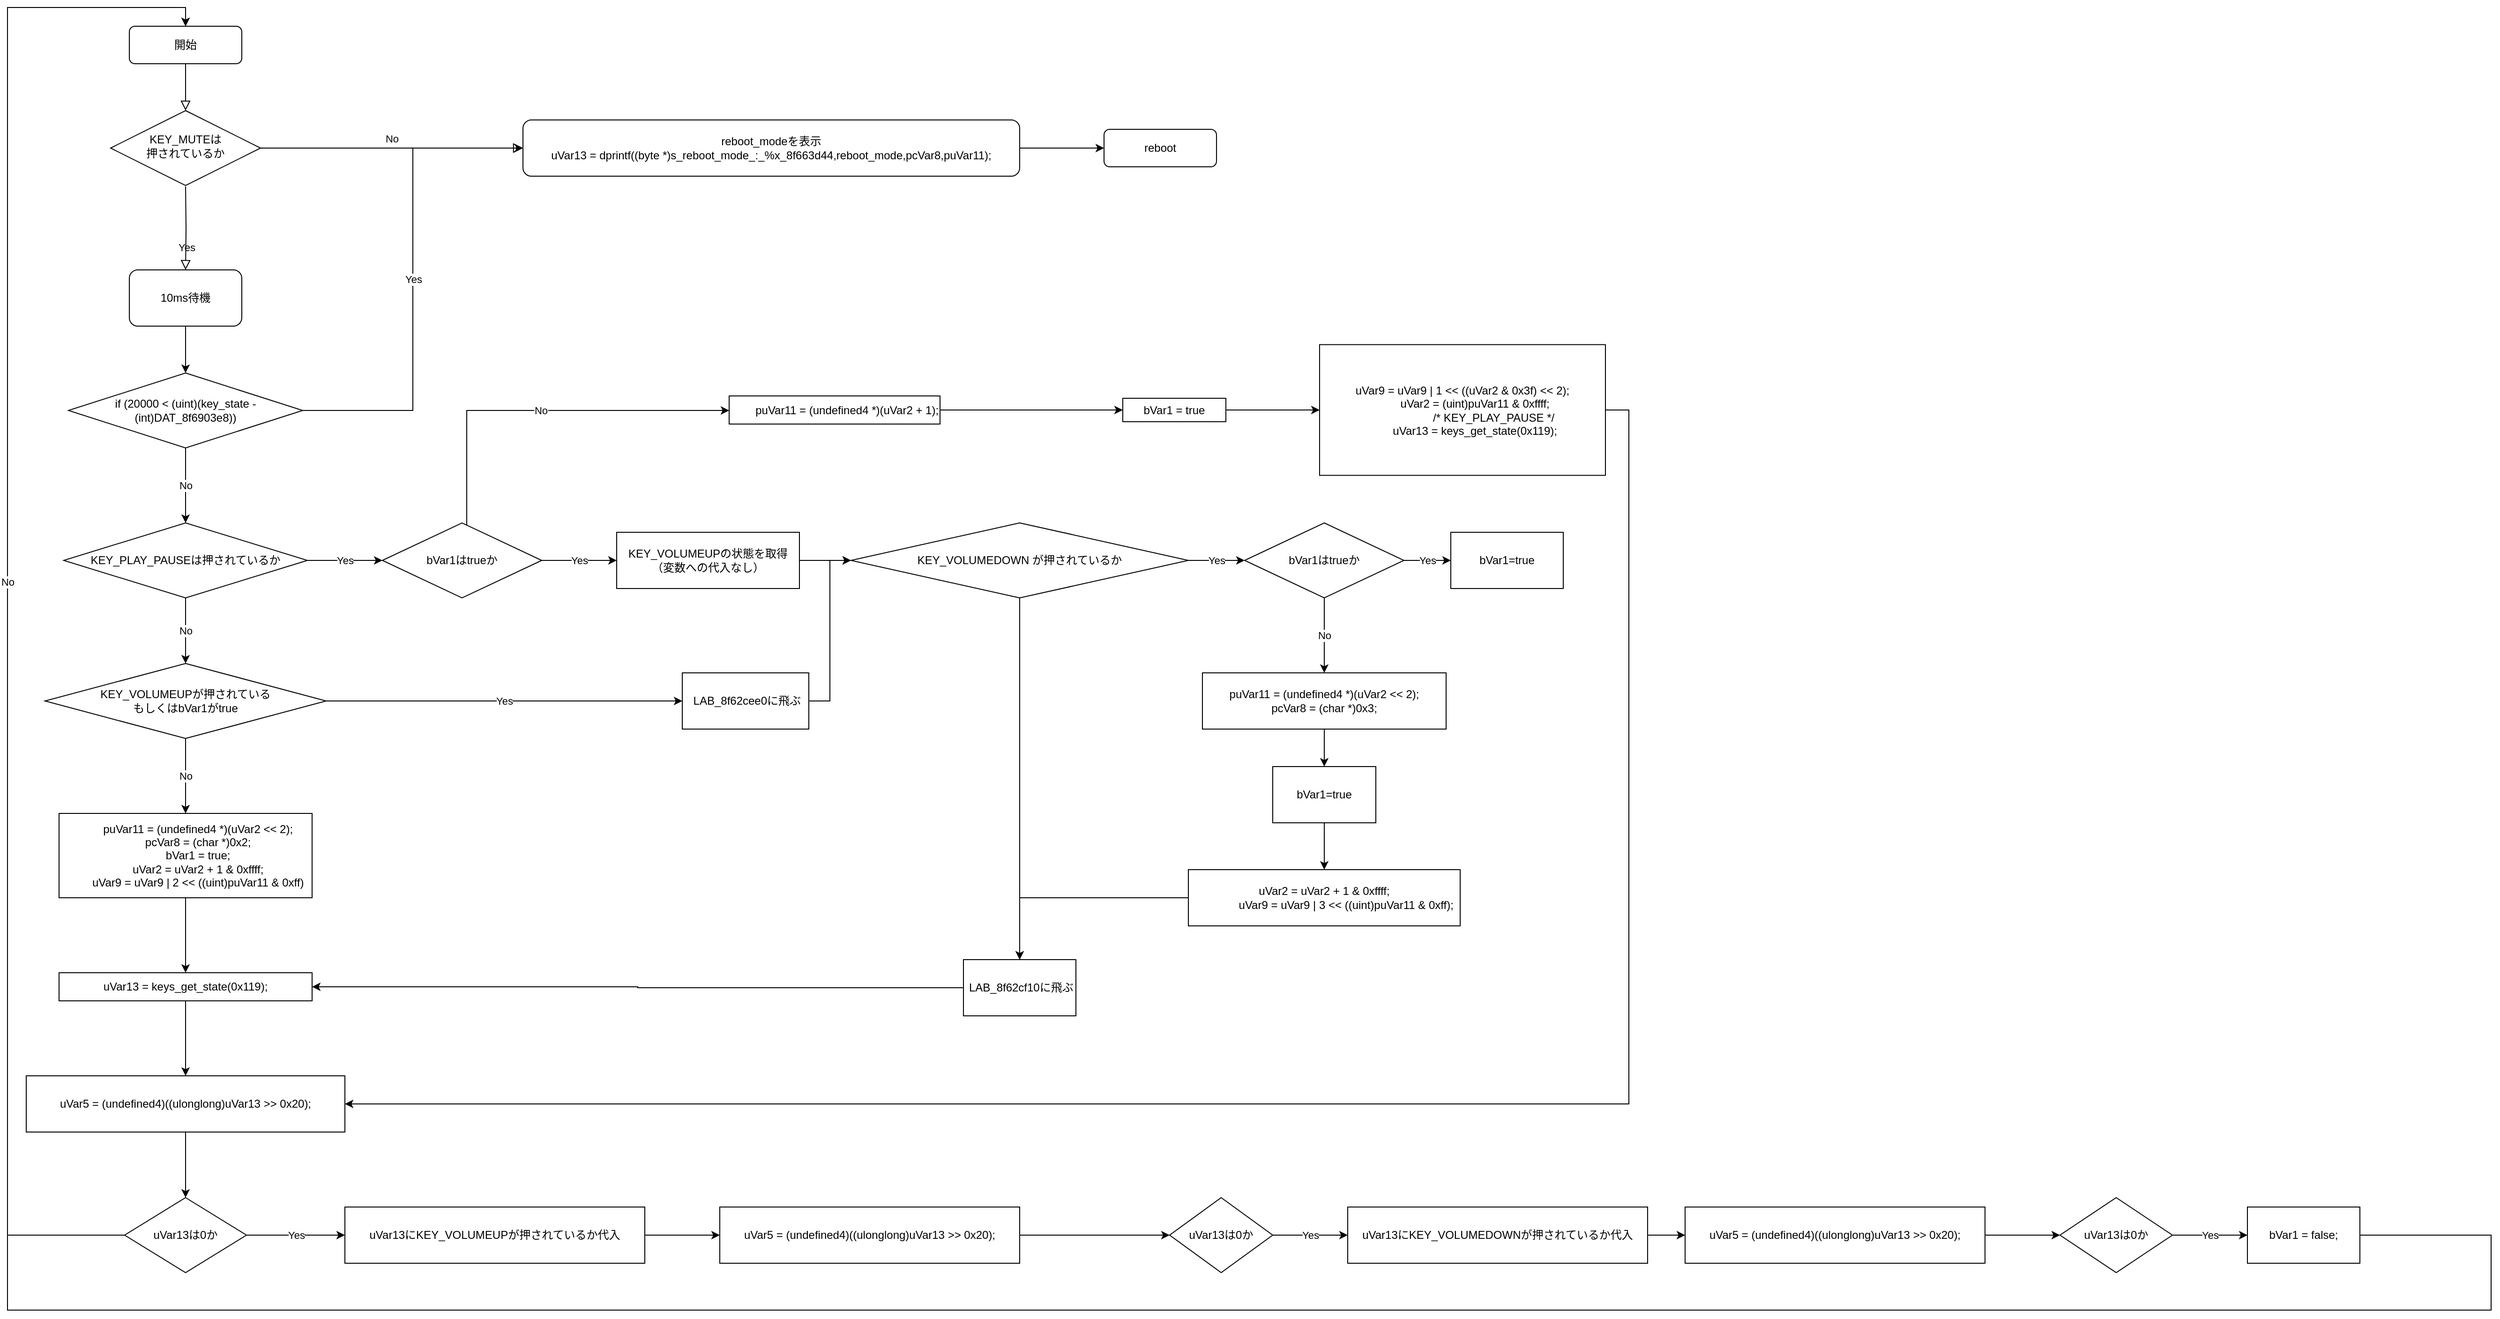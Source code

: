 <mxfile version="22.0.4" type="github">
  <diagram id="C5RBs43oDa-KdzZeNtuy" name="Page-1">
    <mxGraphModel dx="993" dy="610" grid="1" gridSize="10" guides="1" tooltips="1" connect="1" arrows="1" fold="1" page="1" pageScale="1" pageWidth="827" pageHeight="1169" math="0" shadow="0">
      <root>
        <mxCell id="WIyWlLk6GJQsqaUBKTNV-0" />
        <mxCell id="WIyWlLk6GJQsqaUBKTNV-1" parent="WIyWlLk6GJQsqaUBKTNV-0" />
        <mxCell id="WIyWlLk6GJQsqaUBKTNV-2" value="" style="rounded=0;html=1;jettySize=auto;orthogonalLoop=1;fontSize=11;endArrow=block;endFill=0;endSize=8;strokeWidth=1;shadow=0;labelBackgroundColor=none;edgeStyle=orthogonalEdgeStyle;" parent="WIyWlLk6GJQsqaUBKTNV-1" source="WIyWlLk6GJQsqaUBKTNV-3" target="WIyWlLk6GJQsqaUBKTNV-6" edge="1">
          <mxGeometry relative="1" as="geometry" />
        </mxCell>
        <mxCell id="WIyWlLk6GJQsqaUBKTNV-3" value="開始" style="rounded=1;whiteSpace=wrap;html=1;fontSize=12;glass=0;strokeWidth=1;shadow=0;" parent="WIyWlLk6GJQsqaUBKTNV-1" vertex="1">
          <mxGeometry x="160" y="80" width="120" height="40" as="geometry" />
        </mxCell>
        <mxCell id="WIyWlLk6GJQsqaUBKTNV-4" value="Yes" style="rounded=0;html=1;jettySize=auto;orthogonalLoop=1;fontSize=11;endArrow=block;endFill=0;endSize=8;strokeWidth=1;shadow=0;labelBackgroundColor=none;edgeStyle=orthogonalEdgeStyle;entryX=0.5;entryY=0;entryDx=0;entryDy=0;" parent="WIyWlLk6GJQsqaUBKTNV-1" edge="1" target="mHrnO-NyLw_LbCR-K3jb-0">
          <mxGeometry y="20" relative="1" as="geometry">
            <mxPoint as="offset" />
            <mxPoint x="220" y="251" as="sourcePoint" />
            <mxPoint x="220" y="360" as="targetPoint" />
          </mxGeometry>
        </mxCell>
        <mxCell id="WIyWlLk6GJQsqaUBKTNV-5" value="No" style="edgeStyle=orthogonalEdgeStyle;rounded=0;html=1;jettySize=auto;orthogonalLoop=1;fontSize=11;endArrow=block;endFill=0;endSize=8;strokeWidth=1;shadow=0;labelBackgroundColor=none;" parent="WIyWlLk6GJQsqaUBKTNV-1" source="WIyWlLk6GJQsqaUBKTNV-6" target="WIyWlLk6GJQsqaUBKTNV-7" edge="1">
          <mxGeometry y="10" relative="1" as="geometry">
            <mxPoint as="offset" />
          </mxGeometry>
        </mxCell>
        <mxCell id="XzkZrGU55AZtiZEeNPH7-4" style="edgeStyle=orthogonalEdgeStyle;rounded=0;orthogonalLoop=1;jettySize=auto;html=1;exitX=1;exitY=0.5;exitDx=0;exitDy=0;" parent="WIyWlLk6GJQsqaUBKTNV-1" source="WIyWlLk6GJQsqaUBKTNV-6" edge="1">
          <mxGeometry relative="1" as="geometry">
            <mxPoint x="280" y="220" as="targetPoint" />
          </mxGeometry>
        </mxCell>
        <mxCell id="WIyWlLk6GJQsqaUBKTNV-6" value="KEY_MUTEは&lt;br&gt;押されているか" style="rhombus;whiteSpace=wrap;html=1;shadow=0;fontFamily=Helvetica;fontSize=12;align=center;strokeWidth=1;spacing=6;spacingTop=-4;" parent="WIyWlLk6GJQsqaUBKTNV-1" vertex="1">
          <mxGeometry x="140" y="170" width="160" height="80" as="geometry" />
        </mxCell>
        <mxCell id="XzkZrGU55AZtiZEeNPH7-3" value="" style="edgeStyle=orthogonalEdgeStyle;rounded=0;orthogonalLoop=1;jettySize=auto;html=1;" parent="WIyWlLk6GJQsqaUBKTNV-1" source="WIyWlLk6GJQsqaUBKTNV-7" target="XzkZrGU55AZtiZEeNPH7-2" edge="1">
          <mxGeometry relative="1" as="geometry" />
        </mxCell>
        <mxCell id="WIyWlLk6GJQsqaUBKTNV-7" value="reboot_modeを表示&lt;br&gt;uVar13 = dprintf((byte *)s_reboot_mode_:_%x_8f663d44,reboot_mode,pcVar8,puVar11);" style="rounded=1;whiteSpace=wrap;html=1;fontSize=12;glass=0;strokeWidth=1;shadow=0;" parent="WIyWlLk6GJQsqaUBKTNV-1" vertex="1">
          <mxGeometry x="580" y="180" width="530" height="60" as="geometry" />
        </mxCell>
        <mxCell id="XzkZrGU55AZtiZEeNPH7-2" value="reboot" style="rounded=1;whiteSpace=wrap;html=1;fontSize=12;glass=0;strokeWidth=1;shadow=0;" parent="WIyWlLk6GJQsqaUBKTNV-1" vertex="1">
          <mxGeometry x="1200" y="190" width="120" height="40" as="geometry" />
        </mxCell>
        <mxCell id="mHrnO-NyLw_LbCR-K3jb-9" value="" style="edgeStyle=orthogonalEdgeStyle;rounded=0;orthogonalLoop=1;jettySize=auto;html=1;" edge="1" parent="WIyWlLk6GJQsqaUBKTNV-1" source="mHrnO-NyLw_LbCR-K3jb-0" target="mHrnO-NyLw_LbCR-K3jb-8">
          <mxGeometry relative="1" as="geometry" />
        </mxCell>
        <mxCell id="mHrnO-NyLw_LbCR-K3jb-0" value="10ms待機" style="rounded=1;whiteSpace=wrap;html=1;" vertex="1" parent="WIyWlLk6GJQsqaUBKTNV-1">
          <mxGeometry x="160" y="340" width="120" height="60" as="geometry" />
        </mxCell>
        <mxCell id="mHrnO-NyLw_LbCR-K3jb-13" value="No" style="edgeStyle=orthogonalEdgeStyle;rounded=0;orthogonalLoop=1;jettySize=auto;html=1;entryX=0;entryY=0.5;entryDx=0;entryDy=0;" edge="1" parent="WIyWlLk6GJQsqaUBKTNV-1" source="mHrnO-NyLw_LbCR-K3jb-8" target="mHrnO-NyLw_LbCR-K3jb-15">
          <mxGeometry relative="1" as="geometry">
            <mxPoint x="220" y="600" as="targetPoint" />
          </mxGeometry>
        </mxCell>
        <mxCell id="mHrnO-NyLw_LbCR-K3jb-14" value="Yes" style="edgeStyle=orthogonalEdgeStyle;rounded=0;orthogonalLoop=1;jettySize=auto;html=1;exitX=1;exitY=0.5;exitDx=0;exitDy=0;entryX=0;entryY=0.5;entryDx=0;entryDy=0;" edge="1" parent="WIyWlLk6GJQsqaUBKTNV-1" source="mHrnO-NyLw_LbCR-K3jb-8" target="WIyWlLk6GJQsqaUBKTNV-7">
          <mxGeometry relative="1" as="geometry" />
        </mxCell>
        <mxCell id="mHrnO-NyLw_LbCR-K3jb-8" value="if (20000 &amp;lt; (uint)(key_state - (int)DAT_8f6903e8))" style="rhombus;whiteSpace=wrap;html=1;" vertex="1" parent="WIyWlLk6GJQsqaUBKTNV-1">
          <mxGeometry x="95" y="450" width="250" height="80" as="geometry" />
        </mxCell>
        <mxCell id="mHrnO-NyLw_LbCR-K3jb-17" value="No" style="edgeStyle=orthogonalEdgeStyle;rounded=0;orthogonalLoop=1;jettySize=auto;html=1;" edge="1" parent="WIyWlLk6GJQsqaUBKTNV-1" source="mHrnO-NyLw_LbCR-K3jb-15" target="mHrnO-NyLw_LbCR-K3jb-16">
          <mxGeometry relative="1" as="geometry" />
        </mxCell>
        <mxCell id="mHrnO-NyLw_LbCR-K3jb-25" value="Yes" style="edgeStyle=orthogonalEdgeStyle;rounded=0;orthogonalLoop=1;jettySize=auto;html=1;" edge="1" parent="WIyWlLk6GJQsqaUBKTNV-1" source="mHrnO-NyLw_LbCR-K3jb-15" target="mHrnO-NyLw_LbCR-K3jb-24">
          <mxGeometry relative="1" as="geometry" />
        </mxCell>
        <mxCell id="mHrnO-NyLw_LbCR-K3jb-15" value="KEY_PLAY_PAUSEは押されているか" style="rhombus;whiteSpace=wrap;html=1;direction=south;" vertex="1" parent="WIyWlLk6GJQsqaUBKTNV-1">
          <mxGeometry x="90" y="610" width="260" height="80" as="geometry" />
        </mxCell>
        <mxCell id="mHrnO-NyLw_LbCR-K3jb-19" value="No" style="edgeStyle=orthogonalEdgeStyle;rounded=0;orthogonalLoop=1;jettySize=auto;html=1;" edge="1" parent="WIyWlLk6GJQsqaUBKTNV-1" source="mHrnO-NyLw_LbCR-K3jb-16" target="mHrnO-NyLw_LbCR-K3jb-18">
          <mxGeometry relative="1" as="geometry" />
        </mxCell>
        <mxCell id="mHrnO-NyLw_LbCR-K3jb-21" value="Yes" style="edgeStyle=orthogonalEdgeStyle;rounded=0;orthogonalLoop=1;jettySize=auto;html=1;" edge="1" parent="WIyWlLk6GJQsqaUBKTNV-1" source="mHrnO-NyLw_LbCR-K3jb-16" target="mHrnO-NyLw_LbCR-K3jb-20">
          <mxGeometry relative="1" as="geometry" />
        </mxCell>
        <mxCell id="mHrnO-NyLw_LbCR-K3jb-16" value="KEY_VOLUMEUPが押されている&lt;br&gt;もしくはbVar1がtrue" style="rhombus;whiteSpace=wrap;html=1;" vertex="1" parent="WIyWlLk6GJQsqaUBKTNV-1">
          <mxGeometry x="70" y="760" width="300" height="80" as="geometry" />
        </mxCell>
        <mxCell id="mHrnO-NyLw_LbCR-K3jb-23" value="" style="edgeStyle=orthogonalEdgeStyle;rounded=0;orthogonalLoop=1;jettySize=auto;html=1;" edge="1" parent="WIyWlLk6GJQsqaUBKTNV-1" source="mHrnO-NyLw_LbCR-K3jb-18" target="mHrnO-NyLw_LbCR-K3jb-22">
          <mxGeometry relative="1" as="geometry" />
        </mxCell>
        <mxCell id="mHrnO-NyLw_LbCR-K3jb-18" value="&lt;div&gt;&amp;nbsp; &amp;nbsp; &amp;nbsp; &amp;nbsp; puVar11 = (undefined4 *)(uVar2 &amp;lt;&amp;lt; 2);&lt;/div&gt;&lt;div&gt;&amp;nbsp; &amp;nbsp; &amp;nbsp; &amp;nbsp; pcVar8 = (char *)0x2;&lt;/div&gt;&lt;div&gt;&amp;nbsp; &amp;nbsp; &amp;nbsp; &amp;nbsp; bVar1 = true;&lt;/div&gt;&lt;div&gt;&amp;nbsp; &amp;nbsp; &amp;nbsp; &amp;nbsp; uVar2 = uVar2 + 1 &amp;amp; 0xffff;&lt;/div&gt;&lt;div&gt;&amp;nbsp; &amp;nbsp; &amp;nbsp; &amp;nbsp; uVar9 = uVar9 | 2 &amp;lt;&amp;lt; ((uint)puVar11 &amp;amp; 0xff)&lt;/div&gt;" style="whiteSpace=wrap;html=1;" vertex="1" parent="WIyWlLk6GJQsqaUBKTNV-1">
          <mxGeometry x="85" y="920" width="270" height="90" as="geometry" />
        </mxCell>
        <mxCell id="mHrnO-NyLw_LbCR-K3jb-45" style="edgeStyle=orthogonalEdgeStyle;rounded=0;orthogonalLoop=1;jettySize=auto;html=1;entryX=0;entryY=0.5;entryDx=0;entryDy=0;" edge="1" parent="WIyWlLk6GJQsqaUBKTNV-1" source="mHrnO-NyLw_LbCR-K3jb-20" target="mHrnO-NyLw_LbCR-K3jb-28">
          <mxGeometry relative="1" as="geometry" />
        </mxCell>
        <mxCell id="mHrnO-NyLw_LbCR-K3jb-20" value="&amp;nbsp;LAB_8f62cee0に飛ぶ" style="whiteSpace=wrap;html=1;" vertex="1" parent="WIyWlLk6GJQsqaUBKTNV-1">
          <mxGeometry x="750" y="770" width="135" height="60" as="geometry" />
        </mxCell>
        <mxCell id="mHrnO-NyLw_LbCR-K3jb-62" value="" style="edgeStyle=orthogonalEdgeStyle;rounded=0;orthogonalLoop=1;jettySize=auto;html=1;" edge="1" parent="WIyWlLk6GJQsqaUBKTNV-1" source="mHrnO-NyLw_LbCR-K3jb-22" target="mHrnO-NyLw_LbCR-K3jb-61">
          <mxGeometry relative="1" as="geometry" />
        </mxCell>
        <mxCell id="mHrnO-NyLw_LbCR-K3jb-22" value="uVar13 = keys_get_state(0x119);" style="whiteSpace=wrap;html=1;" vertex="1" parent="WIyWlLk6GJQsqaUBKTNV-1">
          <mxGeometry x="85" y="1090" width="270" height="30" as="geometry" />
        </mxCell>
        <mxCell id="mHrnO-NyLw_LbCR-K3jb-27" value="Yes" style="edgeStyle=orthogonalEdgeStyle;rounded=0;orthogonalLoop=1;jettySize=auto;html=1;" edge="1" parent="WIyWlLk6GJQsqaUBKTNV-1" source="mHrnO-NyLw_LbCR-K3jb-24" target="mHrnO-NyLw_LbCR-K3jb-26">
          <mxGeometry relative="1" as="geometry" />
        </mxCell>
        <mxCell id="mHrnO-NyLw_LbCR-K3jb-55" value="No" style="edgeStyle=orthogonalEdgeStyle;rounded=0;orthogonalLoop=1;jettySize=auto;html=1;" edge="1" parent="WIyWlLk6GJQsqaUBKTNV-1" source="mHrnO-NyLw_LbCR-K3jb-24" target="mHrnO-NyLw_LbCR-K3jb-54">
          <mxGeometry relative="1" as="geometry">
            <Array as="points">
              <mxPoint x="520" y="490" />
            </Array>
          </mxGeometry>
        </mxCell>
        <mxCell id="mHrnO-NyLw_LbCR-K3jb-24" value="bVar1はtrueか" style="rhombus;whiteSpace=wrap;html=1;direction=south;" vertex="1" parent="WIyWlLk6GJQsqaUBKTNV-1">
          <mxGeometry x="430" y="610" width="170" height="80" as="geometry" />
        </mxCell>
        <mxCell id="mHrnO-NyLw_LbCR-K3jb-29" value="" style="edgeStyle=orthogonalEdgeStyle;rounded=0;orthogonalLoop=1;jettySize=auto;html=1;" edge="1" parent="WIyWlLk6GJQsqaUBKTNV-1" source="mHrnO-NyLw_LbCR-K3jb-26" target="mHrnO-NyLw_LbCR-K3jb-28">
          <mxGeometry relative="1" as="geometry" />
        </mxCell>
        <mxCell id="mHrnO-NyLw_LbCR-K3jb-26" value="KEY_VOLUMEUPの状態を取得&lt;br&gt;（変数への代入なし）" style="whiteSpace=wrap;html=1;" vertex="1" parent="WIyWlLk6GJQsqaUBKTNV-1">
          <mxGeometry x="680" y="620" width="195" height="60" as="geometry" />
        </mxCell>
        <mxCell id="mHrnO-NyLw_LbCR-K3jb-31" value="Yes&lt;br&gt;" style="edgeStyle=orthogonalEdgeStyle;rounded=0;orthogonalLoop=1;jettySize=auto;html=1;" edge="1" parent="WIyWlLk6GJQsqaUBKTNV-1" source="mHrnO-NyLw_LbCR-K3jb-28" target="mHrnO-NyLw_LbCR-K3jb-30">
          <mxGeometry relative="1" as="geometry" />
        </mxCell>
        <mxCell id="mHrnO-NyLw_LbCR-K3jb-51" style="edgeStyle=orthogonalEdgeStyle;rounded=0;orthogonalLoop=1;jettySize=auto;html=1;entryX=0.5;entryY=0;entryDx=0;entryDy=0;" edge="1" parent="WIyWlLk6GJQsqaUBKTNV-1" source="mHrnO-NyLw_LbCR-K3jb-28" target="mHrnO-NyLw_LbCR-K3jb-40">
          <mxGeometry relative="1" as="geometry" />
        </mxCell>
        <mxCell id="mHrnO-NyLw_LbCR-K3jb-28" value="KEY_VOLUMEDOWN が押されているか" style="rhombus;whiteSpace=wrap;html=1;" vertex="1" parent="WIyWlLk6GJQsqaUBKTNV-1">
          <mxGeometry x="930" y="610" width="360" height="80" as="geometry" />
        </mxCell>
        <mxCell id="mHrnO-NyLw_LbCR-K3jb-33" value="Yes" style="edgeStyle=orthogonalEdgeStyle;rounded=0;orthogonalLoop=1;jettySize=auto;html=1;" edge="1" parent="WIyWlLk6GJQsqaUBKTNV-1" source="mHrnO-NyLw_LbCR-K3jb-30" target="mHrnO-NyLw_LbCR-K3jb-32">
          <mxGeometry relative="1" as="geometry" />
        </mxCell>
        <mxCell id="mHrnO-NyLw_LbCR-K3jb-35" value="No" style="edgeStyle=orthogonalEdgeStyle;rounded=0;orthogonalLoop=1;jettySize=auto;html=1;" edge="1" parent="WIyWlLk6GJQsqaUBKTNV-1" source="mHrnO-NyLw_LbCR-K3jb-30" target="mHrnO-NyLw_LbCR-K3jb-34">
          <mxGeometry relative="1" as="geometry" />
        </mxCell>
        <mxCell id="mHrnO-NyLw_LbCR-K3jb-30" value="bVar1はtrueか" style="rhombus;whiteSpace=wrap;html=1;" vertex="1" parent="WIyWlLk6GJQsqaUBKTNV-1">
          <mxGeometry x="1350" y="610" width="170" height="80" as="geometry" />
        </mxCell>
        <mxCell id="mHrnO-NyLw_LbCR-K3jb-32" value="bVar1=true" style="whiteSpace=wrap;html=1;" vertex="1" parent="WIyWlLk6GJQsqaUBKTNV-1">
          <mxGeometry x="1570" y="620" width="120" height="60" as="geometry" />
        </mxCell>
        <mxCell id="mHrnO-NyLw_LbCR-K3jb-37" value="" style="edgeStyle=orthogonalEdgeStyle;rounded=0;orthogonalLoop=1;jettySize=auto;html=1;" edge="1" parent="WIyWlLk6GJQsqaUBKTNV-1" source="mHrnO-NyLw_LbCR-K3jb-34" target="mHrnO-NyLw_LbCR-K3jb-36">
          <mxGeometry relative="1" as="geometry" />
        </mxCell>
        <mxCell id="mHrnO-NyLw_LbCR-K3jb-34" value="&lt;div&gt;puVar11 = (undefined4 *)(uVar2 &amp;lt;&amp;lt; 2);&lt;/div&gt;&lt;div&gt;pcVar8 = (char *)0x3;&lt;/div&gt;" style="whiteSpace=wrap;html=1;" vertex="1" parent="WIyWlLk6GJQsqaUBKTNV-1">
          <mxGeometry x="1305" y="770" width="260" height="60" as="geometry" />
        </mxCell>
        <mxCell id="mHrnO-NyLw_LbCR-K3jb-39" value="" style="edgeStyle=orthogonalEdgeStyle;rounded=0;orthogonalLoop=1;jettySize=auto;html=1;" edge="1" parent="WIyWlLk6GJQsqaUBKTNV-1" source="mHrnO-NyLw_LbCR-K3jb-36" target="mHrnO-NyLw_LbCR-K3jb-38">
          <mxGeometry relative="1" as="geometry" />
        </mxCell>
        <mxCell id="mHrnO-NyLw_LbCR-K3jb-36" value="&lt;div&gt;bVar1=true&lt;/div&gt;" style="whiteSpace=wrap;html=1;" vertex="1" parent="WIyWlLk6GJQsqaUBKTNV-1">
          <mxGeometry x="1380" y="870" width="110" height="60" as="geometry" />
        </mxCell>
        <mxCell id="mHrnO-NyLw_LbCR-K3jb-41" value="" style="edgeStyle=orthogonalEdgeStyle;rounded=0;orthogonalLoop=1;jettySize=auto;html=1;" edge="1" parent="WIyWlLk6GJQsqaUBKTNV-1" source="mHrnO-NyLw_LbCR-K3jb-38" target="mHrnO-NyLw_LbCR-K3jb-40">
          <mxGeometry relative="1" as="geometry" />
        </mxCell>
        <mxCell id="mHrnO-NyLw_LbCR-K3jb-38" value="uVar2 = uVar2 + 1 &amp; 0xffff;&#xa;              uVar9 = uVar9 | 3 &lt;&lt; ((uint)puVar11 &amp; 0xff);" style="whiteSpace=wrap;html=1;" vertex="1" parent="WIyWlLk6GJQsqaUBKTNV-1">
          <mxGeometry x="1290" y="980" width="290" height="60" as="geometry" />
        </mxCell>
        <mxCell id="mHrnO-NyLw_LbCR-K3jb-42" style="edgeStyle=orthogonalEdgeStyle;rounded=0;orthogonalLoop=1;jettySize=auto;html=1;exitX=0;exitY=0.5;exitDx=0;exitDy=0;entryX=1;entryY=0.5;entryDx=0;entryDy=0;" edge="1" parent="WIyWlLk6GJQsqaUBKTNV-1" source="mHrnO-NyLw_LbCR-K3jb-40" target="mHrnO-NyLw_LbCR-K3jb-22">
          <mxGeometry relative="1" as="geometry" />
        </mxCell>
        <mxCell id="mHrnO-NyLw_LbCR-K3jb-40" value="&amp;nbsp;LAB_8f62cf10に飛ぶ" style="whiteSpace=wrap;html=1;" vertex="1" parent="WIyWlLk6GJQsqaUBKTNV-1">
          <mxGeometry x="1050" y="1076" width="120" height="60" as="geometry" />
        </mxCell>
        <mxCell id="mHrnO-NyLw_LbCR-K3jb-57" value="" style="edgeStyle=orthogonalEdgeStyle;rounded=0;orthogonalLoop=1;jettySize=auto;html=1;" edge="1" parent="WIyWlLk6GJQsqaUBKTNV-1" source="mHrnO-NyLw_LbCR-K3jb-54" target="mHrnO-NyLw_LbCR-K3jb-56">
          <mxGeometry relative="1" as="geometry" />
        </mxCell>
        <mxCell id="mHrnO-NyLw_LbCR-K3jb-54" value="&lt;div&gt;&amp;nbsp; &amp;nbsp; &amp;nbsp; &amp;nbsp; puVar11 = (undefined4 *)(uVar2 + 1);&lt;/div&gt;" style="whiteSpace=wrap;html=1;" vertex="1" parent="WIyWlLk6GJQsqaUBKTNV-1">
          <mxGeometry x="800" y="474.5" width="225" height="30" as="geometry" />
        </mxCell>
        <mxCell id="mHrnO-NyLw_LbCR-K3jb-59" value="" style="edgeStyle=orthogonalEdgeStyle;rounded=0;orthogonalLoop=1;jettySize=auto;html=1;" edge="1" parent="WIyWlLk6GJQsqaUBKTNV-1" source="mHrnO-NyLw_LbCR-K3jb-56" target="mHrnO-NyLw_LbCR-K3jb-58">
          <mxGeometry relative="1" as="geometry" />
        </mxCell>
        <mxCell id="mHrnO-NyLw_LbCR-K3jb-56" value="&lt;span style=&quot;background-color: initial;&quot;&gt;bVar1 = true&lt;/span&gt;" style="whiteSpace=wrap;html=1;" vertex="1" parent="WIyWlLk6GJQsqaUBKTNV-1">
          <mxGeometry x="1220" y="477" width="110" height="25" as="geometry" />
        </mxCell>
        <mxCell id="mHrnO-NyLw_LbCR-K3jb-63" style="edgeStyle=elbowEdgeStyle;rounded=0;orthogonalLoop=1;jettySize=auto;html=1;entryX=1;entryY=0.5;entryDx=0;entryDy=0;" edge="1" parent="WIyWlLk6GJQsqaUBKTNV-1" source="mHrnO-NyLw_LbCR-K3jb-58" target="mHrnO-NyLw_LbCR-K3jb-61">
          <mxGeometry relative="1" as="geometry">
            <mxPoint x="1770" y="1950" as="targetPoint" />
            <Array as="points">
              <mxPoint x="1760" y="1170" />
            </Array>
          </mxGeometry>
        </mxCell>
        <mxCell id="mHrnO-NyLw_LbCR-K3jb-58" value="&lt;div style=&quot;border-color: var(--border-color);&quot;&gt;uVar9 = uVar9 | 1 &amp;lt;&amp;lt; ((uVar2 &amp;amp; 0x3f) &amp;lt;&amp;lt; 2);&lt;/div&gt;&lt;div style=&quot;border-color: var(--border-color);&quot;&gt;&amp;nbsp; &amp;nbsp; &amp;nbsp; &amp;nbsp; uVar2 = (uint)puVar11 &amp;amp; 0xffff;&lt;/div&gt;&lt;div style=&quot;border-color: var(--border-color);&quot;&gt;&amp;nbsp; &amp;nbsp; &amp;nbsp; &amp;nbsp; &amp;nbsp; &amp;nbsp; &amp;nbsp; &amp;nbsp; &amp;nbsp; &amp;nbsp; /* KEY_PLAY_PAUSE */&lt;/div&gt;&lt;div style=&quot;border-color: var(--border-color);&quot;&gt;&amp;nbsp; &amp;nbsp; &amp;nbsp; &amp;nbsp; uVar13 = keys_get_state(0x119);&lt;/div&gt;" style="whiteSpace=wrap;html=1;" vertex="1" parent="WIyWlLk6GJQsqaUBKTNV-1">
          <mxGeometry x="1430" y="419.75" width="305" height="139.5" as="geometry" />
        </mxCell>
        <mxCell id="mHrnO-NyLw_LbCR-K3jb-69" value="" style="edgeStyle=orthogonalEdgeStyle;rounded=0;orthogonalLoop=1;jettySize=auto;html=1;" edge="1" parent="WIyWlLk6GJQsqaUBKTNV-1" source="mHrnO-NyLw_LbCR-K3jb-61" target="mHrnO-NyLw_LbCR-K3jb-68">
          <mxGeometry relative="1" as="geometry" />
        </mxCell>
        <mxCell id="mHrnO-NyLw_LbCR-K3jb-61" value="uVar5 = (undefined4)((ulonglong)uVar13 &amp;gt;&amp;gt; 0x20);" style="whiteSpace=wrap;html=1;" vertex="1" parent="WIyWlLk6GJQsqaUBKTNV-1">
          <mxGeometry x="50" y="1200" width="340" height="60" as="geometry" />
        </mxCell>
        <mxCell id="mHrnO-NyLw_LbCR-K3jb-71" value="Yes" style="edgeStyle=orthogonalEdgeStyle;rounded=0;orthogonalLoop=1;jettySize=auto;html=1;" edge="1" parent="WIyWlLk6GJQsqaUBKTNV-1" source="mHrnO-NyLw_LbCR-K3jb-68" target="mHrnO-NyLw_LbCR-K3jb-70">
          <mxGeometry relative="1" as="geometry" />
        </mxCell>
        <mxCell id="mHrnO-NyLw_LbCR-K3jb-68" value="uVar13は0か" style="rhombus;whiteSpace=wrap;html=1;" vertex="1" parent="WIyWlLk6GJQsqaUBKTNV-1">
          <mxGeometry x="155" y="1330" width="130" height="80" as="geometry" />
        </mxCell>
        <mxCell id="mHrnO-NyLw_LbCR-K3jb-73" value="" style="edgeStyle=orthogonalEdgeStyle;rounded=0;orthogonalLoop=1;jettySize=auto;html=1;" edge="1" parent="WIyWlLk6GJQsqaUBKTNV-1" source="mHrnO-NyLw_LbCR-K3jb-70" target="mHrnO-NyLw_LbCR-K3jb-72">
          <mxGeometry relative="1" as="geometry" />
        </mxCell>
        <mxCell id="mHrnO-NyLw_LbCR-K3jb-70" value="&lt;div&gt;&lt;span style=&quot;background-color: initial;&quot;&gt;uVar13にKEY_VOLUMEUPが押されているか代入&lt;/span&gt;&lt;br&gt;&lt;/div&gt;" style="whiteSpace=wrap;html=1;" vertex="1" parent="WIyWlLk6GJQsqaUBKTNV-1">
          <mxGeometry x="390" y="1340" width="320" height="60" as="geometry" />
        </mxCell>
        <mxCell id="mHrnO-NyLw_LbCR-K3jb-75" value="" style="edgeStyle=orthogonalEdgeStyle;rounded=0;orthogonalLoop=1;jettySize=auto;html=1;" edge="1" parent="WIyWlLk6GJQsqaUBKTNV-1" source="mHrnO-NyLw_LbCR-K3jb-72" target="mHrnO-NyLw_LbCR-K3jb-74">
          <mxGeometry relative="1" as="geometry" />
        </mxCell>
        <mxCell id="mHrnO-NyLw_LbCR-K3jb-72" value="&lt;div&gt;uVar5 = (undefined4)((ulonglong)uVar13 &amp;gt;&amp;gt; 0x20);&lt;br&gt;&lt;/div&gt;" style="whiteSpace=wrap;html=1;" vertex="1" parent="WIyWlLk6GJQsqaUBKTNV-1">
          <mxGeometry x="790" y="1340" width="320" height="60" as="geometry" />
        </mxCell>
        <mxCell id="mHrnO-NyLw_LbCR-K3jb-77" value="Yes" style="edgeStyle=orthogonalEdgeStyle;rounded=0;orthogonalLoop=1;jettySize=auto;html=1;exitX=1;exitY=0.5;exitDx=0;exitDy=0;entryX=0;entryY=0.5;entryDx=0;entryDy=0;" edge="1" parent="WIyWlLk6GJQsqaUBKTNV-1" source="mHrnO-NyLw_LbCR-K3jb-74" target="mHrnO-NyLw_LbCR-K3jb-76">
          <mxGeometry relative="1" as="geometry" />
        </mxCell>
        <mxCell id="mHrnO-NyLw_LbCR-K3jb-74" value="uVar13は0か" style="rhombus;whiteSpace=wrap;html=1;" vertex="1" parent="WIyWlLk6GJQsqaUBKTNV-1">
          <mxGeometry x="1270" y="1330" width="110" height="80" as="geometry" />
        </mxCell>
        <mxCell id="mHrnO-NyLw_LbCR-K3jb-79" style="edgeStyle=orthogonalEdgeStyle;rounded=0;orthogonalLoop=1;jettySize=auto;html=1;exitX=1;exitY=0.5;exitDx=0;exitDy=0;entryX=0;entryY=0.5;entryDx=0;entryDy=0;" edge="1" parent="WIyWlLk6GJQsqaUBKTNV-1" source="mHrnO-NyLw_LbCR-K3jb-76" target="mHrnO-NyLw_LbCR-K3jb-78">
          <mxGeometry relative="1" as="geometry" />
        </mxCell>
        <mxCell id="mHrnO-NyLw_LbCR-K3jb-76" value="&lt;div&gt;&lt;span style=&quot;background-color: initial;&quot;&gt;uVar13にKEY_VOLUMEDOWNが押されているか代入&lt;/span&gt;&lt;br&gt;&lt;/div&gt;" style="whiteSpace=wrap;html=1;" vertex="1" parent="WIyWlLk6GJQsqaUBKTNV-1">
          <mxGeometry x="1460" y="1340" width="320" height="60" as="geometry" />
        </mxCell>
        <mxCell id="mHrnO-NyLw_LbCR-K3jb-81" value="" style="edgeStyle=orthogonalEdgeStyle;rounded=0;orthogonalLoop=1;jettySize=auto;html=1;" edge="1" parent="WIyWlLk6GJQsqaUBKTNV-1" source="mHrnO-NyLw_LbCR-K3jb-78" target="mHrnO-NyLw_LbCR-K3jb-80">
          <mxGeometry relative="1" as="geometry" />
        </mxCell>
        <mxCell id="mHrnO-NyLw_LbCR-K3jb-78" value="&lt;div&gt;uVar5 = (undefined4)((ulonglong)uVar13 &amp;gt;&amp;gt; 0x20);&lt;br&gt;&lt;/div&gt;" style="whiteSpace=wrap;html=1;" vertex="1" parent="WIyWlLk6GJQsqaUBKTNV-1">
          <mxGeometry x="1820" y="1340" width="320" height="60" as="geometry" />
        </mxCell>
        <mxCell id="mHrnO-NyLw_LbCR-K3jb-83" value="Yes" style="edgeStyle=orthogonalEdgeStyle;rounded=0;orthogonalLoop=1;jettySize=auto;html=1;" edge="1" parent="WIyWlLk6GJQsqaUBKTNV-1" source="mHrnO-NyLw_LbCR-K3jb-80" target="mHrnO-NyLw_LbCR-K3jb-82">
          <mxGeometry relative="1" as="geometry" />
        </mxCell>
        <mxCell id="mHrnO-NyLw_LbCR-K3jb-80" value="uVar13は0か" style="rhombus;whiteSpace=wrap;html=1;" vertex="1" parent="WIyWlLk6GJQsqaUBKTNV-1">
          <mxGeometry x="2220" y="1330" width="120" height="80" as="geometry" />
        </mxCell>
        <mxCell id="mHrnO-NyLw_LbCR-K3jb-84" style="edgeStyle=orthogonalEdgeStyle;rounded=0;orthogonalLoop=1;jettySize=auto;html=1;entryX=0.5;entryY=0;entryDx=0;entryDy=0;" edge="1" parent="WIyWlLk6GJQsqaUBKTNV-1" source="mHrnO-NyLw_LbCR-K3jb-82" target="WIyWlLk6GJQsqaUBKTNV-3">
          <mxGeometry relative="1" as="geometry">
            <Array as="points">
              <mxPoint x="2680" y="1370" />
              <mxPoint x="2680" y="1450" />
              <mxPoint x="30" y="1450" />
              <mxPoint x="30" y="60" />
              <mxPoint x="220" y="60" />
            </Array>
          </mxGeometry>
        </mxCell>
        <mxCell id="mHrnO-NyLw_LbCR-K3jb-82" value="bVar1 = false;" style="whiteSpace=wrap;html=1;" vertex="1" parent="WIyWlLk6GJQsqaUBKTNV-1">
          <mxGeometry x="2420" y="1340" width="120" height="60" as="geometry" />
        </mxCell>
        <mxCell id="mHrnO-NyLw_LbCR-K3jb-89" value="No" style="edgeStyle=orthogonalEdgeStyle;rounded=0;orthogonalLoop=1;jettySize=auto;html=1;" edge="1" parent="WIyWlLk6GJQsqaUBKTNV-1" source="mHrnO-NyLw_LbCR-K3jb-68">
          <mxGeometry relative="1" as="geometry">
            <mxPoint x="220" y="80" as="targetPoint" />
            <Array as="points">
              <mxPoint x="30" y="1370" />
              <mxPoint x="30" y="60" />
              <mxPoint x="220" y="60" />
            </Array>
          </mxGeometry>
        </mxCell>
      </root>
    </mxGraphModel>
  </diagram>
</mxfile>

